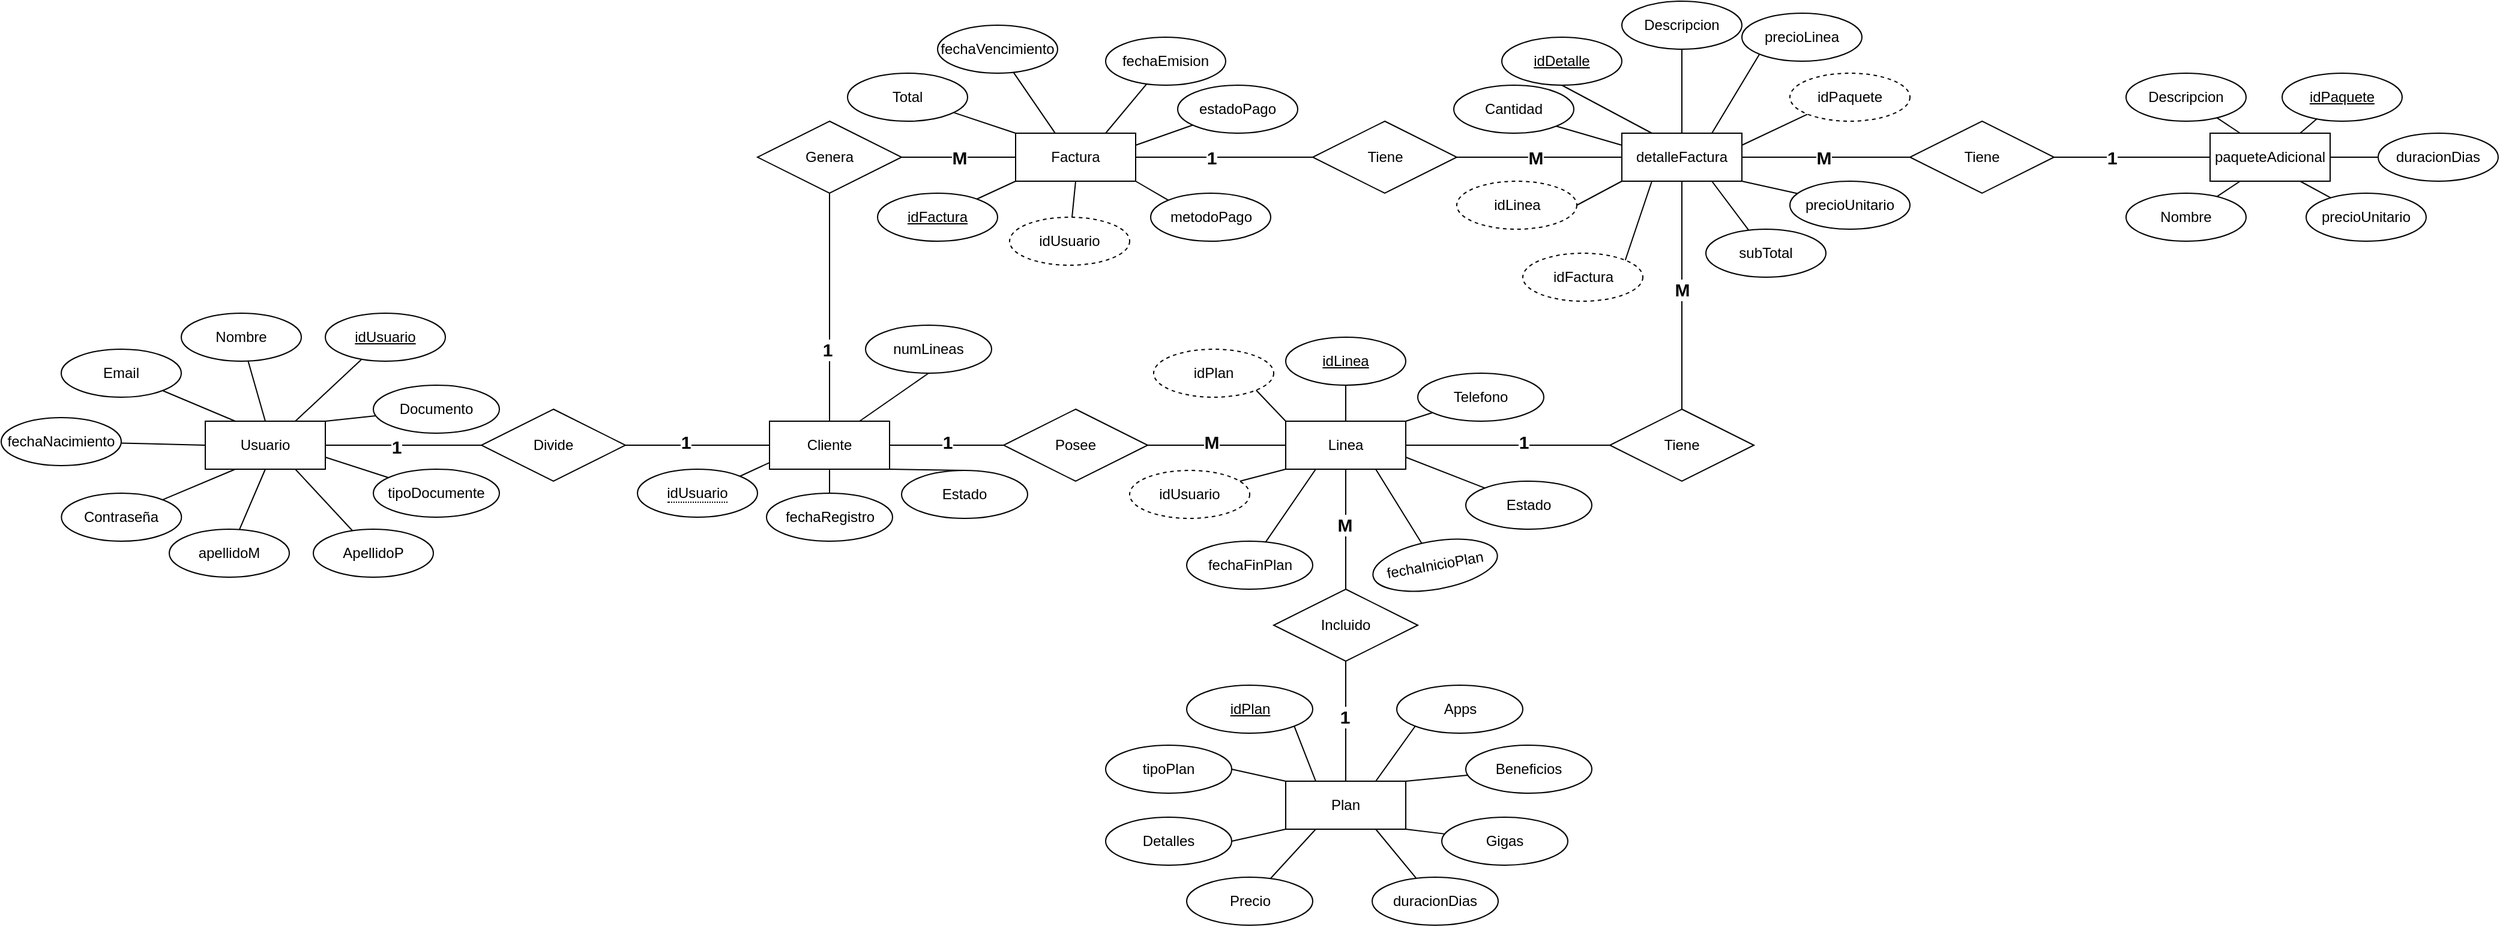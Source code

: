 <mxfile version="24.8.6">
  <diagram id="dkrQ9ZS8xXovLdFIciFE" name="Página-1">
    <mxGraphModel dx="2049" dy="2098" grid="1" gridSize="10" guides="1" tooltips="1" connect="1" arrows="1" fold="1" page="1" pageScale="1" pageWidth="1169" pageHeight="1654" math="0" shadow="0">
      <root>
        <mxCell id="0" />
        <mxCell id="1" parent="0" />
        <mxCell id="5EyhIDYpdWScq0TwLJZh-24" style="rounded=0;orthogonalLoop=1;jettySize=auto;html=1;entryX=0;entryY=0.5;entryDx=0;entryDy=0;endArrow=none;endFill=0;" parent="1" source="5EyhIDYpdWScq0TwLJZh-8" target="5EyhIDYpdWScq0TwLJZh-18" edge="1">
          <mxGeometry relative="1" as="geometry" />
        </mxCell>
        <mxCell id="a6uC7WweaBqQRgZrMlqn-47" value="1" style="edgeLabel;html=1;align=center;verticalAlign=middle;resizable=0;points=[];fontStyle=1;fontSize=15;" parent="5EyhIDYpdWScq0TwLJZh-24" vertex="1" connectable="0">
          <mxGeometry x="-0.095" y="-1" relative="1" as="geometry">
            <mxPoint as="offset" />
          </mxGeometry>
        </mxCell>
        <mxCell id="5EyhIDYpdWScq0TwLJZh-8" value="Usuario" style="whiteSpace=wrap;html=1;align=center;" parent="1" vertex="1">
          <mxGeometry y="340" width="100" height="40" as="geometry" />
        </mxCell>
        <mxCell id="5EyhIDYpdWScq0TwLJZh-27" style="rounded=0;orthogonalLoop=1;jettySize=auto;html=1;exitX=1;exitY=0.5;exitDx=0;exitDy=0;entryX=0;entryY=0.5;entryDx=0;entryDy=0;endArrow=none;endFill=0;" parent="1" source="5EyhIDYpdWScq0TwLJZh-10" target="5EyhIDYpdWScq0TwLJZh-19" edge="1">
          <mxGeometry relative="1" as="geometry" />
        </mxCell>
        <mxCell id="5EyhIDYpdWScq0TwLJZh-35" style="rounded=0;orthogonalLoop=1;jettySize=auto;html=1;exitX=0.5;exitY=0;exitDx=0;exitDy=0;entryX=0.5;entryY=1;entryDx=0;entryDy=0;endArrow=none;endFill=0;" parent="1" source="5EyhIDYpdWScq0TwLJZh-10" target="5EyhIDYpdWScq0TwLJZh-21" edge="1">
          <mxGeometry relative="1" as="geometry" />
        </mxCell>
        <mxCell id="5EyhIDYpdWScq0TwLJZh-10" value="Cliente" style="whiteSpace=wrap;html=1;align=center;" parent="1" vertex="1">
          <mxGeometry x="470" y="340" width="100" height="40" as="geometry" />
        </mxCell>
        <mxCell id="5EyhIDYpdWScq0TwLJZh-37" style="rounded=0;orthogonalLoop=1;jettySize=auto;html=1;exitX=1;exitY=0.5;exitDx=0;exitDy=0;entryX=0;entryY=0.5;entryDx=0;entryDy=0;endArrow=none;endFill=0;" parent="1" source="5EyhIDYpdWScq0TwLJZh-11" target="5EyhIDYpdWScq0TwLJZh-23" edge="1">
          <mxGeometry relative="1" as="geometry" />
        </mxCell>
        <mxCell id="5EyhIDYpdWScq0TwLJZh-11" value="Factura" style="whiteSpace=wrap;html=1;align=center;" parent="1" vertex="1">
          <mxGeometry x="675" y="100" width="100" height="40" as="geometry" />
        </mxCell>
        <mxCell id="5EyhIDYpdWScq0TwLJZh-39" style="rounded=0;orthogonalLoop=1;jettySize=auto;html=1;entryX=0.5;entryY=0;entryDx=0;entryDy=0;endArrow=none;endFill=0;" parent="1" source="5EyhIDYpdWScq0TwLJZh-12" target="5EyhIDYpdWScq0TwLJZh-22" edge="1">
          <mxGeometry relative="1" as="geometry" />
        </mxCell>
        <mxCell id="U-YtTyIGQQL6ujRv9n0Y-18" style="rounded=0;orthogonalLoop=1;jettySize=auto;html=1;entryX=0.5;entryY=1;entryDx=0;entryDy=0;endArrow=none;endFill=0;exitX=0.25;exitY=0;exitDx=0;exitDy=0;" parent="1" source="5EyhIDYpdWScq0TwLJZh-12" target="U-YtTyIGQQL6ujRv9n0Y-17" edge="1">
          <mxGeometry relative="1" as="geometry" />
        </mxCell>
        <mxCell id="U-YtTyIGQQL6ujRv9n0Y-22" style="rounded=0;orthogonalLoop=1;jettySize=auto;html=1;entryX=0;entryY=0.5;entryDx=0;entryDy=0;endArrow=none;endFill=0;" parent="1" source="5EyhIDYpdWScq0TwLJZh-12" target="U-YtTyIGQQL6ujRv9n0Y-21" edge="1">
          <mxGeometry relative="1" as="geometry" />
        </mxCell>
        <mxCell id="U-YtTyIGQQL6ujRv9n0Y-41" style="rounded=0;orthogonalLoop=1;jettySize=auto;html=1;exitX=1;exitY=0.25;exitDx=0;exitDy=0;entryX=0;entryY=1;entryDx=0;entryDy=0;endArrow=none;endFill=0;" parent="1" source="5EyhIDYpdWScq0TwLJZh-12" target="U-YtTyIGQQL6ujRv9n0Y-20" edge="1">
          <mxGeometry relative="1" as="geometry" />
        </mxCell>
        <mxCell id="5EyhIDYpdWScq0TwLJZh-12" value="detalleFactura" style="whiteSpace=wrap;html=1;align=center;" parent="1" vertex="1">
          <mxGeometry x="1180" y="100" width="100" height="40" as="geometry" />
        </mxCell>
        <mxCell id="5EyhIDYpdWScq0TwLJZh-31" style="rounded=0;orthogonalLoop=1;jettySize=auto;html=1;exitX=1;exitY=0.5;exitDx=0;exitDy=0;entryX=0;entryY=0.5;entryDx=0;entryDy=0;endArrow=none;endFill=0;" parent="1" source="5EyhIDYpdWScq0TwLJZh-17" target="5EyhIDYpdWScq0TwLJZh-22" edge="1">
          <mxGeometry relative="1" as="geometry" />
        </mxCell>
        <mxCell id="ISCRaRNo3R8DFq0GrJYm-25" style="rounded=0;orthogonalLoop=1;jettySize=auto;html=1;exitX=0;exitY=0;exitDx=0;exitDy=0;entryX=1;entryY=1;entryDx=0;entryDy=0;endArrow=none;endFill=0;" parent="1" source="5EyhIDYpdWScq0TwLJZh-17" target="ISCRaRNo3R8DFq0GrJYm-23" edge="1">
          <mxGeometry relative="1" as="geometry" />
        </mxCell>
        <mxCell id="5EyhIDYpdWScq0TwLJZh-17" value="Linea" style="whiteSpace=wrap;html=1;align=center;" parent="1" vertex="1">
          <mxGeometry x="900" y="340" width="100" height="40" as="geometry" />
        </mxCell>
        <mxCell id="5EyhIDYpdWScq0TwLJZh-26" style="rounded=0;orthogonalLoop=1;jettySize=auto;html=1;exitX=1;exitY=0.5;exitDx=0;exitDy=0;entryX=0;entryY=0.5;entryDx=0;entryDy=0;endArrow=none;endFill=0;" parent="1" source="5EyhIDYpdWScq0TwLJZh-18" target="5EyhIDYpdWScq0TwLJZh-10" edge="1">
          <mxGeometry relative="1" as="geometry" />
        </mxCell>
        <mxCell id="5EyhIDYpdWScq0TwLJZh-18" value="Divide" style="shape=rhombus;perimeter=rhombusPerimeter;whiteSpace=wrap;html=1;align=center;" parent="1" vertex="1">
          <mxGeometry x="230" y="330" width="120" height="60" as="geometry" />
        </mxCell>
        <mxCell id="5EyhIDYpdWScq0TwLJZh-28" style="rounded=0;orthogonalLoop=1;jettySize=auto;html=1;exitX=1;exitY=0.5;exitDx=0;exitDy=0;entryX=0;entryY=0.5;entryDx=0;entryDy=0;endArrow=none;endFill=0;" parent="1" source="5EyhIDYpdWScq0TwLJZh-19" target="5EyhIDYpdWScq0TwLJZh-17" edge="1">
          <mxGeometry relative="1" as="geometry" />
        </mxCell>
        <mxCell id="5EyhIDYpdWScq0TwLJZh-19" value="Posee" style="shape=rhombus;perimeter=rhombusPerimeter;whiteSpace=wrap;html=1;align=center;" parent="1" vertex="1">
          <mxGeometry x="665" y="330" width="120" height="60" as="geometry" />
        </mxCell>
        <mxCell id="5EyhIDYpdWScq0TwLJZh-30" style="rounded=0;orthogonalLoop=1;jettySize=auto;html=1;exitX=0.5;exitY=1;exitDx=0;exitDy=0;endArrow=none;endFill=0;entryX=0.5;entryY=0;entryDx=0;entryDy=0;" parent="1" source="5EyhIDYpdWScq0TwLJZh-20" target="ISCRaRNo3R8DFq0GrJYm-1" edge="1">
          <mxGeometry relative="1" as="geometry">
            <mxPoint x="1231.45" y="550" as="sourcePoint" />
            <mxPoint x="950" y="620" as="targetPoint" />
          </mxGeometry>
        </mxCell>
        <mxCell id="a6uC7WweaBqQRgZrMlqn-74" style="rounded=0;orthogonalLoop=1;jettySize=auto;html=1;exitX=0.5;exitY=0;exitDx=0;exitDy=0;entryX=0.5;entryY=1;entryDx=0;entryDy=0;endArrow=none;endFill=0;" parent="1" source="5EyhIDYpdWScq0TwLJZh-20" target="5EyhIDYpdWScq0TwLJZh-17" edge="1">
          <mxGeometry relative="1" as="geometry" />
        </mxCell>
        <mxCell id="5EyhIDYpdWScq0TwLJZh-20" value="Incluido" style="shape=rhombus;perimeter=rhombusPerimeter;whiteSpace=wrap;html=1;align=center;" parent="1" vertex="1">
          <mxGeometry x="890" y="480" width="120" height="60" as="geometry" />
        </mxCell>
        <mxCell id="5EyhIDYpdWScq0TwLJZh-36" style="rounded=0;orthogonalLoop=1;jettySize=auto;html=1;entryX=0;entryY=0.5;entryDx=0;entryDy=0;endArrow=none;endFill=0;" parent="1" source="5EyhIDYpdWScq0TwLJZh-21" target="5EyhIDYpdWScq0TwLJZh-11" edge="1">
          <mxGeometry relative="1" as="geometry" />
        </mxCell>
        <mxCell id="5EyhIDYpdWScq0TwLJZh-21" value="Genera" style="shape=rhombus;perimeter=rhombusPerimeter;whiteSpace=wrap;html=1;align=center;" parent="1" vertex="1">
          <mxGeometry x="460" y="90" width="120" height="60" as="geometry" />
        </mxCell>
        <mxCell id="5EyhIDYpdWScq0TwLJZh-22" value="Tiene" style="shape=rhombus;perimeter=rhombusPerimeter;whiteSpace=wrap;html=1;align=center;" parent="1" vertex="1">
          <mxGeometry x="1170" y="330" width="120" height="60" as="geometry" />
        </mxCell>
        <mxCell id="5EyhIDYpdWScq0TwLJZh-38" style="rounded=0;orthogonalLoop=1;jettySize=auto;html=1;entryX=0;entryY=0.5;entryDx=0;entryDy=0;endArrow=none;endFill=0;" parent="1" source="5EyhIDYpdWScq0TwLJZh-23" target="5EyhIDYpdWScq0TwLJZh-12" edge="1">
          <mxGeometry relative="1" as="geometry" />
        </mxCell>
        <mxCell id="5EyhIDYpdWScq0TwLJZh-23" value="Tiene" style="shape=rhombus;perimeter=rhombusPerimeter;whiteSpace=wrap;html=1;align=center;" parent="1" vertex="1">
          <mxGeometry x="922.5" y="90" width="120" height="60" as="geometry" />
        </mxCell>
        <mxCell id="a6uC7WweaBqQRgZrMlqn-1" style="rounded=0;orthogonalLoop=1;jettySize=auto;html=1;endArrow=none;endFill=0;" parent="1" source="5EyhIDYpdWScq0TwLJZh-47" edge="1">
          <mxGeometry relative="1" as="geometry">
            <mxPoint x="75" y="340" as="targetPoint" />
          </mxGeometry>
        </mxCell>
        <mxCell id="5EyhIDYpdWScq0TwLJZh-47" value="idUsuario" style="ellipse;whiteSpace=wrap;html=1;align=center;fontStyle=4;" parent="1" vertex="1">
          <mxGeometry x="100" y="250" width="100" height="40" as="geometry" />
        </mxCell>
        <mxCell id="a6uC7WweaBqQRgZrMlqn-2" style="rounded=0;orthogonalLoop=1;jettySize=auto;html=1;entryX=0.5;entryY=0;entryDx=0;entryDy=0;endArrow=none;endFill=0;" parent="1" source="5EyhIDYpdWScq0TwLJZh-48" target="5EyhIDYpdWScq0TwLJZh-8" edge="1">
          <mxGeometry relative="1" as="geometry" />
        </mxCell>
        <mxCell id="5EyhIDYpdWScq0TwLJZh-48" value="Nombre" style="ellipse;whiteSpace=wrap;html=1;align=center;" parent="1" vertex="1">
          <mxGeometry x="-20" y="250" width="100" height="40" as="geometry" />
        </mxCell>
        <mxCell id="5EyhIDYpdWScq0TwLJZh-49" value="ApellidoP" style="ellipse;whiteSpace=wrap;html=1;align=center;" parent="1" vertex="1">
          <mxGeometry x="90" y="430" width="100" height="40" as="geometry" />
        </mxCell>
        <mxCell id="a6uC7WweaBqQRgZrMlqn-6" style="rounded=0;orthogonalLoop=1;jettySize=auto;html=1;entryX=0.5;entryY=1;entryDx=0;entryDy=0;endArrow=none;endFill=0;" parent="1" source="5EyhIDYpdWScq0TwLJZh-50" target="5EyhIDYpdWScq0TwLJZh-8" edge="1">
          <mxGeometry relative="1" as="geometry" />
        </mxCell>
        <mxCell id="5EyhIDYpdWScq0TwLJZh-50" value="apellidoM" style="ellipse;whiteSpace=wrap;html=1;align=center;" parent="1" vertex="1">
          <mxGeometry x="-30" y="430" width="100" height="40" as="geometry" />
        </mxCell>
        <mxCell id="a6uC7WweaBqQRgZrMlqn-3" style="rounded=0;orthogonalLoop=1;jettySize=auto;html=1;entryX=0.25;entryY=0;entryDx=0;entryDy=0;endArrow=none;endFill=0;" parent="1" source="5EyhIDYpdWScq0TwLJZh-51" target="5EyhIDYpdWScq0TwLJZh-8" edge="1">
          <mxGeometry relative="1" as="geometry" />
        </mxCell>
        <mxCell id="5EyhIDYpdWScq0TwLJZh-51" value="Email" style="ellipse;whiteSpace=wrap;html=1;align=center;" parent="1" vertex="1">
          <mxGeometry x="-120" y="280" width="100" height="40" as="geometry" />
        </mxCell>
        <mxCell id="a6uC7WweaBqQRgZrMlqn-5" style="rounded=0;orthogonalLoop=1;jettySize=auto;html=1;endArrow=none;endFill=0;entryX=0.25;entryY=1;entryDx=0;entryDy=0;" parent="1" source="5EyhIDYpdWScq0TwLJZh-52" target="5EyhIDYpdWScq0TwLJZh-8" edge="1">
          <mxGeometry relative="1" as="geometry">
            <mxPoint x="20" y="390" as="targetPoint" />
          </mxGeometry>
        </mxCell>
        <mxCell id="5EyhIDYpdWScq0TwLJZh-52" value="Contraseña" style="ellipse;whiteSpace=wrap;html=1;align=center;" parent="1" vertex="1">
          <mxGeometry x="-119.83" y="400" width="100" height="40" as="geometry" />
        </mxCell>
        <mxCell id="a6uC7WweaBqQRgZrMlqn-4" style="rounded=0;orthogonalLoop=1;jettySize=auto;html=1;entryX=0;entryY=0.5;entryDx=0;entryDy=0;endArrow=none;endFill=0;" parent="1" source="5EyhIDYpdWScq0TwLJZh-53" target="5EyhIDYpdWScq0TwLJZh-8" edge="1">
          <mxGeometry relative="1" as="geometry" />
        </mxCell>
        <mxCell id="5EyhIDYpdWScq0TwLJZh-53" value="fechaNacimiento" style="ellipse;whiteSpace=wrap;html=1;align=center;" parent="1" vertex="1">
          <mxGeometry x="-170" y="337" width="100" height="40" as="geometry" />
        </mxCell>
        <mxCell id="a6uC7WweaBqQRgZrMlqn-11" style="rounded=0;orthogonalLoop=1;jettySize=auto;html=1;entryX=0.002;entryY=0.86;entryDx=0;entryDy=0;endArrow=none;endFill=0;entryPerimeter=0;exitX=1;exitY=0;exitDx=0;exitDy=0;" parent="1" source="U-YtTyIGQQL6ujRv9n0Y-4" target="5EyhIDYpdWScq0TwLJZh-10" edge="1">
          <mxGeometry relative="1" as="geometry">
            <mxPoint x="438.276" y="393.505" as="sourcePoint" />
          </mxGeometry>
        </mxCell>
        <mxCell id="a6uC7WweaBqQRgZrMlqn-12" style="rounded=0;orthogonalLoop=1;jettySize=auto;html=1;entryX=0.5;entryY=1;entryDx=0;entryDy=0;endArrow=none;endFill=0;" parent="1" source="5EyhIDYpdWScq0TwLJZh-58" target="5EyhIDYpdWScq0TwLJZh-10" edge="1">
          <mxGeometry relative="1" as="geometry" />
        </mxCell>
        <mxCell id="5EyhIDYpdWScq0TwLJZh-58" value="fechaRegistro" style="ellipse;whiteSpace=wrap;html=1;align=center;" parent="1" vertex="1">
          <mxGeometry x="467.5" y="400" width="105" height="40" as="geometry" />
        </mxCell>
        <mxCell id="a6uC7WweaBqQRgZrMlqn-13" style="rounded=0;orthogonalLoop=1;jettySize=auto;html=1;entryX=1;entryY=0.75;entryDx=0;entryDy=0;endArrow=none;endFill=0;" parent="1" source="5EyhIDYpdWScq0TwLJZh-59" target="5EyhIDYpdWScq0TwLJZh-8" edge="1">
          <mxGeometry relative="1" as="geometry" />
        </mxCell>
        <mxCell id="5EyhIDYpdWScq0TwLJZh-59" value="tipoDocumente" style="ellipse;whiteSpace=wrap;html=1;align=center;" parent="1" vertex="1">
          <mxGeometry x="140" y="380" width="105" height="40" as="geometry" />
        </mxCell>
        <mxCell id="5EyhIDYpdWScq0TwLJZh-60" value="Documento" style="ellipse;whiteSpace=wrap;html=1;align=center;" parent="1" vertex="1">
          <mxGeometry x="140" y="310" width="105" height="40" as="geometry" />
        </mxCell>
        <mxCell id="a6uC7WweaBqQRgZrMlqn-18" style="rounded=0;orthogonalLoop=1;jettySize=auto;html=1;entryX=0;entryY=1;entryDx=0;entryDy=0;endArrow=none;endFill=0;" parent="1" source="5EyhIDYpdWScq0TwLJZh-61" target="5EyhIDYpdWScq0TwLJZh-11" edge="1">
          <mxGeometry relative="1" as="geometry" />
        </mxCell>
        <mxCell id="5EyhIDYpdWScq0TwLJZh-61" value="idFactura" style="ellipse;whiteSpace=wrap;html=1;align=center;fontStyle=4;" parent="1" vertex="1">
          <mxGeometry x="560" y="150" width="100" height="40" as="geometry" />
        </mxCell>
        <mxCell id="a6uC7WweaBqQRgZrMlqn-19" style="rounded=0;orthogonalLoop=1;jettySize=auto;html=1;endArrow=none;endFill=0;entryX=0.75;entryY=0;entryDx=0;entryDy=0;" parent="1" source="5EyhIDYpdWScq0TwLJZh-62" target="5EyhIDYpdWScq0TwLJZh-11" edge="1">
          <mxGeometry relative="1" as="geometry">
            <mxPoint x="780" y="100" as="targetPoint" />
          </mxGeometry>
        </mxCell>
        <mxCell id="5EyhIDYpdWScq0TwLJZh-62" value="fechaEmision" style="ellipse;whiteSpace=wrap;html=1;align=center;" parent="1" vertex="1">
          <mxGeometry x="750" y="20" width="100" height="40" as="geometry" />
        </mxCell>
        <mxCell id="a6uC7WweaBqQRgZrMlqn-15" style="rounded=0;orthogonalLoop=1;jettySize=auto;html=1;entryX=0.332;entryY=0.008;entryDx=0;entryDy=0;endArrow=none;endFill=0;entryPerimeter=0;" parent="1" source="5EyhIDYpdWScq0TwLJZh-63" target="5EyhIDYpdWScq0TwLJZh-11" edge="1">
          <mxGeometry relative="1" as="geometry" />
        </mxCell>
        <mxCell id="5EyhIDYpdWScq0TwLJZh-63" value="fechaVencimiento" style="ellipse;whiteSpace=wrap;html=1;align=center;" parent="1" vertex="1">
          <mxGeometry x="610" y="10" width="100" height="40" as="geometry" />
        </mxCell>
        <mxCell id="a6uC7WweaBqQRgZrMlqn-21" style="rounded=0;orthogonalLoop=1;jettySize=auto;html=1;endArrow=none;endFill=0;entryX=0;entryY=1;entryDx=0;entryDy=0;exitX=1;exitY=0.5;exitDx=0;exitDy=0;" parent="1" source="U-YtTyIGQQL6ujRv9n0Y-14" target="5EyhIDYpdWScq0TwLJZh-12" edge="1">
          <mxGeometry relative="1" as="geometry">
            <mxPoint x="1119" y="60" as="sourcePoint" />
            <mxPoint x="1158" y="140" as="targetPoint" />
          </mxGeometry>
        </mxCell>
        <mxCell id="a6uC7WweaBqQRgZrMlqn-23" style="rounded=0;orthogonalLoop=1;jettySize=auto;html=1;entryX=0.5;entryY=0;entryDx=0;entryDy=0;endArrow=none;endFill=0;" parent="1" source="5EyhIDYpdWScq0TwLJZh-66" target="5EyhIDYpdWScq0TwLJZh-12" edge="1">
          <mxGeometry relative="1" as="geometry" />
        </mxCell>
        <mxCell id="5EyhIDYpdWScq0TwLJZh-66" value="Descripcion" style="ellipse;whiteSpace=wrap;html=1;align=center;" parent="1" vertex="1">
          <mxGeometry x="1180" y="-10" width="100" height="40" as="geometry" />
        </mxCell>
        <mxCell id="a6uC7WweaBqQRgZrMlqn-25" style="rounded=0;orthogonalLoop=1;jettySize=auto;html=1;entryX=1;entryY=1;entryDx=0;entryDy=0;endArrow=none;endFill=0;" parent="1" source="5EyhIDYpdWScq0TwLJZh-67" target="5EyhIDYpdWScq0TwLJZh-12" edge="1">
          <mxGeometry relative="1" as="geometry" />
        </mxCell>
        <mxCell id="5EyhIDYpdWScq0TwLJZh-67" value="precioUnitario" style="ellipse;whiteSpace=wrap;html=1;align=center;" parent="1" vertex="1">
          <mxGeometry x="1320" y="140" width="100" height="40" as="geometry" />
        </mxCell>
        <mxCell id="a6uC7WweaBqQRgZrMlqn-27" style="rounded=0;orthogonalLoop=1;jettySize=auto;html=1;entryX=0;entryY=0.25;entryDx=0;entryDy=0;endArrow=none;endFill=0;exitX=1;exitY=1;exitDx=0;exitDy=0;" parent="1" source="U-YtTyIGQQL6ujRv9n0Y-16" target="5EyhIDYpdWScq0TwLJZh-12" edge="1">
          <mxGeometry relative="1" as="geometry">
            <mxPoint x="1102.754" y="95.923" as="sourcePoint" />
          </mxGeometry>
        </mxCell>
        <mxCell id="a6uC7WweaBqQRgZrMlqn-26" style="rounded=0;orthogonalLoop=1;jettySize=auto;html=1;entryX=0.75;entryY=1;entryDx=0;entryDy=0;endArrow=none;endFill=0;" parent="1" source="5EyhIDYpdWScq0TwLJZh-70" target="5EyhIDYpdWScq0TwLJZh-12" edge="1">
          <mxGeometry relative="1" as="geometry" />
        </mxCell>
        <mxCell id="5EyhIDYpdWScq0TwLJZh-70" value="subTotal" style="ellipse;whiteSpace=wrap;html=1;align=center;" parent="1" vertex="1">
          <mxGeometry x="1250" y="180" width="100" height="40" as="geometry" />
        </mxCell>
        <mxCell id="a6uC7WweaBqQRgZrMlqn-16" style="rounded=0;orthogonalLoop=1;jettySize=auto;html=1;endArrow=none;endFill=0;entryX=0;entryY=0;entryDx=0;entryDy=0;" parent="1" source="5EyhIDYpdWScq0TwLJZh-72" target="5EyhIDYpdWScq0TwLJZh-11" edge="1">
          <mxGeometry relative="1" as="geometry">
            <mxPoint x="710" y="140" as="targetPoint" />
          </mxGeometry>
        </mxCell>
        <mxCell id="5EyhIDYpdWScq0TwLJZh-72" value="Total" style="ellipse;whiteSpace=wrap;html=1;align=center;" parent="1" vertex="1">
          <mxGeometry x="535" y="50" width="100" height="40" as="geometry" />
        </mxCell>
        <mxCell id="a6uC7WweaBqQRgZrMlqn-17" style="rounded=0;orthogonalLoop=1;jettySize=auto;html=1;entryX=0.5;entryY=1;entryDx=0;entryDy=0;endArrow=none;endFill=0;" parent="1" source="5EyhIDYpdWScq0TwLJZh-73" target="5EyhIDYpdWScq0TwLJZh-11" edge="1">
          <mxGeometry relative="1" as="geometry" />
        </mxCell>
        <mxCell id="5EyhIDYpdWScq0TwLJZh-73" value="idUsuario" style="ellipse;whiteSpace=wrap;html=1;align=center;dashed=1;" parent="1" vertex="1">
          <mxGeometry x="670" y="170" width="100" height="40" as="geometry" />
        </mxCell>
        <mxCell id="a6uC7WweaBqQRgZrMlqn-56" style="rounded=0;orthogonalLoop=1;jettySize=auto;html=1;entryX=1;entryY=0.25;entryDx=0;entryDy=0;endArrow=none;endFill=0;" parent="1" source="5EyhIDYpdWScq0TwLJZh-75" target="5EyhIDYpdWScq0TwLJZh-11" edge="1">
          <mxGeometry relative="1" as="geometry" />
        </mxCell>
        <mxCell id="5EyhIDYpdWScq0TwLJZh-75" value="estadoPago" style="ellipse;whiteSpace=wrap;html=1;align=center;" parent="1" vertex="1">
          <mxGeometry x="810" y="60" width="100" height="40" as="geometry" />
        </mxCell>
        <mxCell id="a6uC7WweaBqQRgZrMlqn-28" style="rounded=0;orthogonalLoop=1;jettySize=auto;html=1;entryX=0.5;entryY=0;entryDx=0;entryDy=0;endArrow=none;endFill=0;" parent="1" source="5EyhIDYpdWScq0TwLJZh-82" target="5EyhIDYpdWScq0TwLJZh-17" edge="1">
          <mxGeometry relative="1" as="geometry" />
        </mxCell>
        <mxCell id="5EyhIDYpdWScq0TwLJZh-82" value="idLinea" style="ellipse;whiteSpace=wrap;html=1;align=center;fontStyle=4;" parent="1" vertex="1">
          <mxGeometry x="900" y="270" width="100" height="40" as="geometry" />
        </mxCell>
        <mxCell id="a6uC7WweaBqQRgZrMlqn-36" style="rounded=0;orthogonalLoop=1;jettySize=auto;html=1;entryX=0;entryY=1;entryDx=0;entryDy=0;endArrow=none;endFill=0;" parent="1" source="5EyhIDYpdWScq0TwLJZh-84" target="5EyhIDYpdWScq0TwLJZh-17" edge="1">
          <mxGeometry relative="1" as="geometry" />
        </mxCell>
        <mxCell id="a6uC7WweaBqQRgZrMlqn-29" style="rounded=0;orthogonalLoop=1;jettySize=auto;html=1;entryX=1;entryY=0;entryDx=0;entryDy=0;endArrow=none;endFill=0;" parent="1" source="5EyhIDYpdWScq0TwLJZh-89" target="5EyhIDYpdWScq0TwLJZh-17" edge="1">
          <mxGeometry relative="1" as="geometry" />
        </mxCell>
        <mxCell id="5EyhIDYpdWScq0TwLJZh-90" value="fechaFinPlan" style="ellipse;whiteSpace=wrap;html=1;align=center;" parent="1" vertex="1">
          <mxGeometry x="817.5" y="440" width="105" height="40" as="geometry" />
        </mxCell>
        <mxCell id="5EyhIDYpdWScq0TwLJZh-91" value="fechaInicioPlan" style="ellipse;whiteSpace=wrap;html=1;align=center;rotation=-10;" parent="1" vertex="1">
          <mxGeometry x="972" y="440" width="105" height="40" as="geometry" />
        </mxCell>
        <mxCell id="ISCRaRNo3R8DFq0GrJYm-27" style="rounded=0;orthogonalLoop=1;jettySize=auto;html=1;entryX=1;entryY=0.75;entryDx=0;entryDy=0;endArrow=none;endFill=0;" parent="1" source="5EyhIDYpdWScq0TwLJZh-92" target="5EyhIDYpdWScq0TwLJZh-17" edge="1">
          <mxGeometry relative="1" as="geometry" />
        </mxCell>
        <mxCell id="5EyhIDYpdWScq0TwLJZh-92" value="Estado" style="ellipse;whiteSpace=wrap;html=1;align=center;" parent="1" vertex="1">
          <mxGeometry x="1050" y="390" width="105" height="40" as="geometry" />
        </mxCell>
        <mxCell id="a6uC7WweaBqQRgZrMlqn-7" style="rounded=0;orthogonalLoop=1;jettySize=auto;html=1;entryX=0.75;entryY=1;entryDx=0;entryDy=0;endArrow=none;endFill=0;" parent="1" source="5EyhIDYpdWScq0TwLJZh-49" target="5EyhIDYpdWScq0TwLJZh-8" edge="1">
          <mxGeometry relative="1" as="geometry" />
        </mxCell>
        <mxCell id="a6uC7WweaBqQRgZrMlqn-14" style="rounded=0;orthogonalLoop=1;jettySize=auto;html=1;entryX=1;entryY=0;entryDx=0;entryDy=0;endArrow=none;endFill=0;" parent="1" source="5EyhIDYpdWScq0TwLJZh-60" target="5EyhIDYpdWScq0TwLJZh-8" edge="1">
          <mxGeometry relative="1" as="geometry" />
        </mxCell>
        <mxCell id="a6uC7WweaBqQRgZrMlqn-32" style="rounded=0;orthogonalLoop=1;jettySize=auto;html=1;entryX=0.25;entryY=1;entryDx=0;entryDy=0;endArrow=none;endFill=0;" parent="1" source="5EyhIDYpdWScq0TwLJZh-90" target="5EyhIDYpdWScq0TwLJZh-17" edge="1">
          <mxGeometry relative="1" as="geometry" />
        </mxCell>
        <mxCell id="a6uC7WweaBqQRgZrMlqn-33" style="rounded=0;orthogonalLoop=1;jettySize=auto;html=1;entryX=0.75;entryY=1;entryDx=0;entryDy=0;endArrow=none;endFill=0;" parent="1" source="5EyhIDYpdWScq0TwLJZh-91" target="5EyhIDYpdWScq0TwLJZh-17" edge="1">
          <mxGeometry relative="1" as="geometry" />
        </mxCell>
        <mxCell id="a6uC7WweaBqQRgZrMlqn-50" value="1" style="edgeLabel;html=1;align=center;verticalAlign=middle;resizable=0;points=[];fontStyle=1;fontSize=15;" parent="1" vertex="1" connectable="0">
          <mxGeometry x="399.997" y="357.0" as="geometry" />
        </mxCell>
        <mxCell id="a6uC7WweaBqQRgZrMlqn-52" value="1" style="edgeLabel;html=1;align=center;verticalAlign=middle;resizable=0;points=[];fontStyle=1;fontSize=15;" parent="1" vertex="1" connectable="0">
          <mxGeometry x="409.997" y="367.0" as="geometry">
            <mxPoint x="208" y="-10" as="offset" />
          </mxGeometry>
        </mxCell>
        <mxCell id="a6uC7WweaBqQRgZrMlqn-53" value="M" style="edgeLabel;html=1;align=center;verticalAlign=middle;resizable=0;points=[];fontStyle=1;fontSize=15;" parent="1" vertex="1" connectable="0">
          <mxGeometry x="629.997" y="367.0" as="geometry">
            <mxPoint x="208" y="-10" as="offset" />
          </mxGeometry>
        </mxCell>
        <mxCell id="5EyhIDYpdWScq0TwLJZh-89" value="Telefono" style="ellipse;whiteSpace=wrap;html=1;align=center;" parent="1" vertex="1">
          <mxGeometry x="1010" y="300" width="105" height="40" as="geometry" />
        </mxCell>
        <mxCell id="5EyhIDYpdWScq0TwLJZh-84" value="idUsuario" style="ellipse;whiteSpace=wrap;html=1;align=center;dashed=1;" parent="1" vertex="1">
          <mxGeometry x="770" y="381" width="100" height="40" as="geometry" />
        </mxCell>
        <mxCell id="a6uC7WweaBqQRgZrMlqn-60" value="1" style="edgeLabel;html=1;align=center;verticalAlign=middle;resizable=0;points=[];fontStyle=1;fontSize=15;" parent="1" vertex="1" connectable="0">
          <mxGeometry x="309.997" y="290.0" as="geometry">
            <mxPoint x="208" y="-10" as="offset" />
          </mxGeometry>
        </mxCell>
        <mxCell id="a6uC7WweaBqQRgZrMlqn-61" value="M" style="edgeLabel;html=1;align=center;verticalAlign=middle;resizable=0;points=[];fontStyle=1;fontSize=15;" parent="1" vertex="1" connectable="0">
          <mxGeometry x="419.997" y="130.0" as="geometry">
            <mxPoint x="208" y="-10" as="offset" />
          </mxGeometry>
        </mxCell>
        <mxCell id="a6uC7WweaBqQRgZrMlqn-63" value="1" style="edgeLabel;html=1;align=center;verticalAlign=middle;resizable=0;points=[];fontStyle=1;fontSize=15;" parent="1" vertex="1" connectable="0">
          <mxGeometry x="629.997" y="130.0" as="geometry">
            <mxPoint x="208" y="-10" as="offset" />
          </mxGeometry>
        </mxCell>
        <mxCell id="a6uC7WweaBqQRgZrMlqn-64" value="M" style="edgeLabel;html=1;align=center;verticalAlign=middle;resizable=0;points=[];fontStyle=1;fontSize=15;" parent="1" vertex="1" connectable="0">
          <mxGeometry x="899.997" y="130.0" as="geometry">
            <mxPoint x="208" y="-10" as="offset" />
          </mxGeometry>
        </mxCell>
        <mxCell id="a6uC7WweaBqQRgZrMlqn-66" value="M" style="edgeLabel;html=1;align=center;verticalAlign=middle;resizable=0;points=[];fontStyle=1;fontSize=15;" parent="1" vertex="1" connectable="0">
          <mxGeometry x="1021.997" y="240.0" as="geometry">
            <mxPoint x="208" y="-10" as="offset" />
          </mxGeometry>
        </mxCell>
        <mxCell id="a6uC7WweaBqQRgZrMlqn-68" value="1" style="edgeLabel;html=1;align=center;verticalAlign=middle;resizable=0;points=[];fontStyle=1;fontSize=15;" parent="1" vertex="1" connectable="0">
          <mxGeometry x="889.997" y="367.0" as="geometry">
            <mxPoint x="208" y="-10" as="offset" />
          </mxGeometry>
        </mxCell>
        <mxCell id="a6uC7WweaBqQRgZrMlqn-79" value="1" style="edgeLabel;html=1;align=center;verticalAlign=middle;resizable=0;points=[];fontStyle=1;fontSize=15;" parent="1" vertex="1" connectable="0">
          <mxGeometry x="734.997" y="590.0" as="geometry">
            <mxPoint x="214" y="-4" as="offset" />
          </mxGeometry>
        </mxCell>
        <mxCell id="a6uC7WweaBqQRgZrMlqn-80" value="M" style="edgeLabel;html=1;align=center;verticalAlign=middle;resizable=0;points=[];fontStyle=1;fontSize=15;" parent="1" vertex="1" connectable="0">
          <mxGeometry x="734.997" y="430.0" as="geometry">
            <mxPoint x="214" y="-4" as="offset" />
          </mxGeometry>
        </mxCell>
        <mxCell id="ISCRaRNo3R8DFq0GrJYm-1" value="Plan" style="whiteSpace=wrap;html=1;align=center;" parent="1" vertex="1">
          <mxGeometry x="900" y="640" width="100" height="40" as="geometry" />
        </mxCell>
        <mxCell id="ISCRaRNo3R8DFq0GrJYm-17" style="rounded=0;orthogonalLoop=1;jettySize=auto;html=1;exitX=1;exitY=1;exitDx=0;exitDy=0;entryX=0.25;entryY=0;entryDx=0;entryDy=0;endArrow=none;endFill=0;" parent="1" source="ISCRaRNo3R8DFq0GrJYm-30" target="ISCRaRNo3R8DFq0GrJYm-1" edge="1">
          <mxGeometry relative="1" as="geometry">
            <mxPoint x="1035.5" y="627" as="sourcePoint" />
          </mxGeometry>
        </mxCell>
        <mxCell id="ISCRaRNo3R8DFq0GrJYm-19" style="rounded=0;orthogonalLoop=1;jettySize=auto;html=1;entryX=0;entryY=0;entryDx=0;entryDy=0;endArrow=none;endFill=0;exitX=1;exitY=0.5;exitDx=0;exitDy=0;" parent="1" source="U-YtTyIGQQL6ujRv9n0Y-9" target="ISCRaRNo3R8DFq0GrJYm-1" edge="1">
          <mxGeometry relative="1" as="geometry">
            <mxPoint x="870" y="700" as="sourcePoint" />
          </mxGeometry>
        </mxCell>
        <mxCell id="ISCRaRNo3R8DFq0GrJYm-16" style="rounded=0;orthogonalLoop=1;jettySize=auto;html=1;exitX=1;exitY=0.5;exitDx=0;exitDy=0;entryX=0;entryY=1;entryDx=0;entryDy=0;endArrow=none;endFill=0;" parent="1" source="ISCRaRNo3R8DFq0GrJYm-11" target="ISCRaRNo3R8DFq0GrJYm-1" edge="1">
          <mxGeometry relative="1" as="geometry" />
        </mxCell>
        <mxCell id="ISCRaRNo3R8DFq0GrJYm-11" value="Detalles" style="ellipse;whiteSpace=wrap;html=1;align=center;" parent="1" vertex="1">
          <mxGeometry x="750" y="670" width="105" height="40" as="geometry" />
        </mxCell>
        <mxCell id="ISCRaRNo3R8DFq0GrJYm-20" style="rounded=0;orthogonalLoop=1;jettySize=auto;html=1;entryX=0.25;entryY=1;entryDx=0;entryDy=0;endArrow=none;endFill=0;" parent="1" source="ISCRaRNo3R8DFq0GrJYm-12" target="ISCRaRNo3R8DFq0GrJYm-1" edge="1">
          <mxGeometry relative="1" as="geometry" />
        </mxCell>
        <mxCell id="ISCRaRNo3R8DFq0GrJYm-12" value="Precio" style="ellipse;whiteSpace=wrap;html=1;align=center;" parent="1" vertex="1">
          <mxGeometry x="817.5" y="720" width="105" height="40" as="geometry" />
        </mxCell>
        <mxCell id="ISCRaRNo3R8DFq0GrJYm-13" value="Gigas" style="ellipse;whiteSpace=wrap;html=1;align=center;" parent="1" vertex="1">
          <mxGeometry x="1030" y="670" width="105" height="40" as="geometry" />
        </mxCell>
        <mxCell id="ISCRaRNo3R8DFq0GrJYm-22" style="rounded=0;orthogonalLoop=1;jettySize=auto;html=1;entryX=0.75;entryY=1;entryDx=0;entryDy=0;endArrow=none;endFill=0;" parent="1" source="ISCRaRNo3R8DFq0GrJYm-14" target="ISCRaRNo3R8DFq0GrJYm-1" edge="1">
          <mxGeometry relative="1" as="geometry" />
        </mxCell>
        <mxCell id="ISCRaRNo3R8DFq0GrJYm-14" value="duracionDias" style="ellipse;whiteSpace=wrap;html=1;align=center;" parent="1" vertex="1">
          <mxGeometry x="972" y="720" width="105" height="40" as="geometry" />
        </mxCell>
        <mxCell id="ISCRaRNo3R8DFq0GrJYm-18" style="rounded=0;orthogonalLoop=1;jettySize=auto;html=1;entryX=1;entryY=0;entryDx=0;entryDy=0;endArrow=none;endFill=0;" parent="1" source="ISCRaRNo3R8DFq0GrJYm-15" target="ISCRaRNo3R8DFq0GrJYm-1" edge="1">
          <mxGeometry relative="1" as="geometry" />
        </mxCell>
        <mxCell id="ISCRaRNo3R8DFq0GrJYm-15" value="Beneficios" style="ellipse;whiteSpace=wrap;html=1;align=center;" parent="1" vertex="1">
          <mxGeometry x="1050" y="610" width="105" height="40" as="geometry" />
        </mxCell>
        <mxCell id="ISCRaRNo3R8DFq0GrJYm-21" style="rounded=0;orthogonalLoop=1;jettySize=auto;html=1;endArrow=none;endFill=0;" parent="1" source="ISCRaRNo3R8DFq0GrJYm-13" edge="1">
          <mxGeometry relative="1" as="geometry">
            <mxPoint x="1000" y="680" as="targetPoint" />
          </mxGeometry>
        </mxCell>
        <mxCell id="ISCRaRNo3R8DFq0GrJYm-23" value="idPlan" style="ellipse;whiteSpace=wrap;html=1;align=center;dashed=1;" parent="1" vertex="1">
          <mxGeometry x="790" y="280" width="100" height="40" as="geometry" />
        </mxCell>
        <mxCell id="ISCRaRNo3R8DFq0GrJYm-30" value="&lt;u&gt;idPlan&lt;/u&gt;" style="ellipse;whiteSpace=wrap;html=1;align=center;" parent="1" vertex="1">
          <mxGeometry x="817.5" y="560" width="105" height="40" as="geometry" />
        </mxCell>
        <mxCell id="U-YtTyIGQQL6ujRv9n0Y-1" value="paqueteAdicional" style="whiteSpace=wrap;html=1;align=center;" parent="1" vertex="1">
          <mxGeometry x="1670" y="100" width="100" height="40" as="geometry" />
        </mxCell>
        <mxCell id="U-YtTyIGQQL6ujRv9n0Y-4" value="&lt;span style=&quot;border-bottom: 1px dotted&quot;&gt;idUsuario&lt;/span&gt;" style="ellipse;whiteSpace=wrap;html=1;align=center;" parent="1" vertex="1">
          <mxGeometry x="360" y="380" width="100" height="40" as="geometry" />
        </mxCell>
        <mxCell id="U-YtTyIGQQL6ujRv9n0Y-5" value="metodoPago" style="ellipse;whiteSpace=wrap;html=1;align=center;" parent="1" vertex="1">
          <mxGeometry x="787.5" y="150" width="100" height="40" as="geometry" />
        </mxCell>
        <mxCell id="U-YtTyIGQQL6ujRv9n0Y-6" style="rounded=0;orthogonalLoop=1;jettySize=auto;html=1;endArrow=none;endFill=0;entryX=1;entryY=1;entryDx=0;entryDy=0;exitX=0;exitY=0;exitDx=0;exitDy=0;" parent="1" source="U-YtTyIGQQL6ujRv9n0Y-5" target="5EyhIDYpdWScq0TwLJZh-11" edge="1">
          <mxGeometry relative="1" as="geometry">
            <mxPoint x="636" y="183" as="sourcePoint" />
            <mxPoint x="680" y="150" as="targetPoint" />
          </mxGeometry>
        </mxCell>
        <mxCell id="U-YtTyIGQQL6ujRv9n0Y-9" value="tipoPlan" style="ellipse;whiteSpace=wrap;html=1;align=center;" parent="1" vertex="1">
          <mxGeometry x="750" y="610" width="105" height="40" as="geometry" />
        </mxCell>
        <mxCell id="U-YtTyIGQQL6ujRv9n0Y-11" value="Apps" style="ellipse;whiteSpace=wrap;html=1;align=center;" parent="1" vertex="1">
          <mxGeometry x="992.5" y="560" width="105" height="40" as="geometry" />
        </mxCell>
        <mxCell id="U-YtTyIGQQL6ujRv9n0Y-13" style="rounded=0;orthogonalLoop=1;jettySize=auto;html=1;entryX=0.75;entryY=0;entryDx=0;entryDy=0;endArrow=none;endFill=0;exitX=0;exitY=1;exitDx=0;exitDy=0;" parent="1" source="U-YtTyIGQQL6ujRv9n0Y-11" target="ISCRaRNo3R8DFq0GrJYm-1" edge="1">
          <mxGeometry relative="1" as="geometry">
            <mxPoint x="1042" y="699" as="sourcePoint" />
            <mxPoint x="1010" y="690" as="targetPoint" />
          </mxGeometry>
        </mxCell>
        <mxCell id="U-YtTyIGQQL6ujRv9n0Y-14" value="idLinea" style="ellipse;whiteSpace=wrap;html=1;align=center;dashed=1;" parent="1" vertex="1">
          <mxGeometry x="1042.5" y="140" width="100" height="40" as="geometry" />
        </mxCell>
        <mxCell id="U-YtTyIGQQL6ujRv9n0Y-40" style="rounded=0;orthogonalLoop=1;jettySize=auto;html=1;exitX=1;exitY=0;exitDx=0;exitDy=0;entryX=0.25;entryY=1;entryDx=0;entryDy=0;endArrow=none;endFill=0;" parent="1" source="U-YtTyIGQQL6ujRv9n0Y-15" target="5EyhIDYpdWScq0TwLJZh-12" edge="1">
          <mxGeometry relative="1" as="geometry" />
        </mxCell>
        <mxCell id="U-YtTyIGQQL6ujRv9n0Y-15" value="idFactura" style="ellipse;whiteSpace=wrap;html=1;align=center;dashed=1;" parent="1" vertex="1">
          <mxGeometry x="1097.5" y="200" width="100" height="40" as="geometry" />
        </mxCell>
        <mxCell id="U-YtTyIGQQL6ujRv9n0Y-17" value="idDetalle" style="ellipse;whiteSpace=wrap;html=1;align=center;fontStyle=4;" parent="1" vertex="1">
          <mxGeometry x="1080" y="20" width="100" height="40" as="geometry" />
        </mxCell>
        <mxCell id="U-YtTyIGQQL6ujRv9n0Y-20" value="idPaquete" style="ellipse;whiteSpace=wrap;html=1;align=center;dashed=1;" parent="1" vertex="1">
          <mxGeometry x="1320" y="50" width="100" height="40" as="geometry" />
        </mxCell>
        <mxCell id="U-YtTyIGQQL6ujRv9n0Y-23" style="rounded=0;orthogonalLoop=1;jettySize=auto;html=1;entryX=0;entryY=0.5;entryDx=0;entryDy=0;endArrow=none;endFill=0;" parent="1" source="U-YtTyIGQQL6ujRv9n0Y-21" target="U-YtTyIGQQL6ujRv9n0Y-1" edge="1">
          <mxGeometry relative="1" as="geometry" />
        </mxCell>
        <mxCell id="U-YtTyIGQQL6ujRv9n0Y-21" value="Tiene" style="shape=rhombus;perimeter=rhombusPerimeter;whiteSpace=wrap;html=1;align=center;" parent="1" vertex="1">
          <mxGeometry x="1420" y="90" width="120" height="60" as="geometry" />
        </mxCell>
        <mxCell id="U-YtTyIGQQL6ujRv9n0Y-30" style="rounded=0;orthogonalLoop=1;jettySize=auto;html=1;entryX=0.25;entryY=1;entryDx=0;entryDy=0;endArrow=none;endFill=0;" parent="1" source="U-YtTyIGQQL6ujRv9n0Y-24" target="U-YtTyIGQQL6ujRv9n0Y-1" edge="1">
          <mxGeometry relative="1" as="geometry" />
        </mxCell>
        <mxCell id="U-YtTyIGQQL6ujRv9n0Y-24" value="Nombre" style="ellipse;whiteSpace=wrap;html=1;align=center;" parent="1" vertex="1">
          <mxGeometry x="1600" y="150" width="100" height="40" as="geometry" />
        </mxCell>
        <mxCell id="U-YtTyIGQQL6ujRv9n0Y-31" style="rounded=0;orthogonalLoop=1;jettySize=auto;html=1;entryX=0.25;entryY=0;entryDx=0;entryDy=0;endArrow=none;endFill=0;" parent="1" source="U-YtTyIGQQL6ujRv9n0Y-25" target="U-YtTyIGQQL6ujRv9n0Y-1" edge="1">
          <mxGeometry relative="1" as="geometry" />
        </mxCell>
        <mxCell id="U-YtTyIGQQL6ujRv9n0Y-25" value="Descripcion" style="ellipse;whiteSpace=wrap;html=1;align=center;" parent="1" vertex="1">
          <mxGeometry x="1600" y="50" width="100" height="40" as="geometry" />
        </mxCell>
        <mxCell id="U-YtTyIGQQL6ujRv9n0Y-26" value="precioUnitario" style="ellipse;whiteSpace=wrap;html=1;align=center;" parent="1" vertex="1">
          <mxGeometry x="1750" y="150" width="100" height="40" as="geometry" />
        </mxCell>
        <mxCell id="U-YtTyIGQQL6ujRv9n0Y-33" style="rounded=0;orthogonalLoop=1;jettySize=auto;html=1;entryX=1;entryY=0.5;entryDx=0;entryDy=0;endArrow=none;endFill=0;" parent="1" source="U-YtTyIGQQL6ujRv9n0Y-27" target="U-YtTyIGQQL6ujRv9n0Y-1" edge="1">
          <mxGeometry relative="1" as="geometry" />
        </mxCell>
        <mxCell id="U-YtTyIGQQL6ujRv9n0Y-27" value="duracionDias" style="ellipse;whiteSpace=wrap;html=1;align=center;" parent="1" vertex="1">
          <mxGeometry x="1810" y="100" width="100" height="40" as="geometry" />
        </mxCell>
        <mxCell id="U-YtTyIGQQL6ujRv9n0Y-34" style="rounded=0;orthogonalLoop=1;jettySize=auto;html=1;entryX=0.75;entryY=0;entryDx=0;entryDy=0;endArrow=none;endFill=0;" parent="1" source="U-YtTyIGQQL6ujRv9n0Y-28" target="U-YtTyIGQQL6ujRv9n0Y-1" edge="1">
          <mxGeometry relative="1" as="geometry" />
        </mxCell>
        <mxCell id="U-YtTyIGQQL6ujRv9n0Y-28" value="&lt;u&gt;idPaquete&lt;/u&gt;" style="ellipse;whiteSpace=wrap;html=1;align=center;" parent="1" vertex="1">
          <mxGeometry x="1730" y="50" width="100" height="40" as="geometry" />
        </mxCell>
        <mxCell id="U-YtTyIGQQL6ujRv9n0Y-32" style="rounded=0;orthogonalLoop=1;jettySize=auto;html=1;entryX=0.75;entryY=1;entryDx=0;entryDy=0;endArrow=none;endFill=0;" parent="1" source="U-YtTyIGQQL6ujRv9n0Y-26" target="U-YtTyIGQQL6ujRv9n0Y-1" edge="1">
          <mxGeometry relative="1" as="geometry" />
        </mxCell>
        <mxCell id="U-YtTyIGQQL6ujRv9n0Y-36" value="M" style="edgeLabel;html=1;align=center;verticalAlign=middle;resizable=0;points=[];fontStyle=1;fontSize=15;" parent="1" vertex="1" connectable="0">
          <mxGeometry x="1139.997" y="130.0" as="geometry">
            <mxPoint x="208" y="-10" as="offset" />
          </mxGeometry>
        </mxCell>
        <mxCell id="U-YtTyIGQQL6ujRv9n0Y-37" value="1" style="edgeLabel;html=1;align=center;verticalAlign=middle;resizable=0;points=[];fontStyle=1;fontSize=15;" parent="1" vertex="1" connectable="0">
          <mxGeometry x="1379.997" y="130.0" as="geometry">
            <mxPoint x="208" y="-10" as="offset" />
          </mxGeometry>
        </mxCell>
        <mxCell id="U-YtTyIGQQL6ujRv9n0Y-16" value="Cantidad" style="ellipse;whiteSpace=wrap;html=1;align=center;" parent="1" vertex="1">
          <mxGeometry x="1040" y="60" width="100" height="40" as="geometry" />
        </mxCell>
        <mxCell id="Vx9DMFwS5yE0aP_DiZLg-1" style="rounded=0;orthogonalLoop=1;jettySize=auto;html=1;endArrow=none;endFill=0;exitX=1;exitY=1;exitDx=0;exitDy=0;entryX=0.5;entryY=0;entryDx=0;entryDy=0;" parent="1" source="5EyhIDYpdWScq0TwLJZh-10" target="Vx9DMFwS5yE0aP_DiZLg-2" edge="1">
          <mxGeometry relative="1" as="geometry">
            <mxPoint x="574" y="430" as="sourcePoint" />
            <mxPoint x="520" y="480" as="targetPoint" />
          </mxGeometry>
        </mxCell>
        <mxCell id="Vx9DMFwS5yE0aP_DiZLg-2" value="Estado" style="ellipse;whiteSpace=wrap;html=1;align=center;" parent="1" vertex="1">
          <mxGeometry x="580" y="381" width="105" height="40" as="geometry" />
        </mxCell>
        <mxCell id="zlgrOPkapbZ7LSCQ-CVd-1" value="precioLinea" style="ellipse;whiteSpace=wrap;html=1;align=center;" parent="1" vertex="1">
          <mxGeometry x="1280" width="100" height="40" as="geometry" />
        </mxCell>
        <mxCell id="zlgrOPkapbZ7LSCQ-CVd-2" style="rounded=0;orthogonalLoop=1;jettySize=auto;html=1;entryX=0;entryY=1;entryDx=0;entryDy=0;endArrow=none;endFill=0;exitX=0.75;exitY=0;exitDx=0;exitDy=0;" parent="1" source="5EyhIDYpdWScq0TwLJZh-12" target="zlgrOPkapbZ7LSCQ-CVd-1" edge="1">
          <mxGeometry relative="1" as="geometry">
            <mxPoint x="1240" y="40" as="sourcePoint" />
            <mxPoint x="1240" y="110" as="targetPoint" />
          </mxGeometry>
        </mxCell>
        <mxCell id="6spnf9bHz13aTfC1183L-1" value="numLineas" style="ellipse;whiteSpace=wrap;html=1;align=center;" parent="1" vertex="1">
          <mxGeometry x="550" y="260" width="105" height="40" as="geometry" />
        </mxCell>
        <mxCell id="6spnf9bHz13aTfC1183L-2" style="rounded=0;orthogonalLoop=1;jettySize=auto;html=1;entryX=0.5;entryY=1;entryDx=0;entryDy=0;endArrow=none;endFill=0;" parent="1" edge="1">
          <mxGeometry relative="1" as="geometry">
            <mxPoint x="520" y="400" as="sourcePoint" />
            <mxPoint x="520" y="380" as="targetPoint" />
          </mxGeometry>
        </mxCell>
        <mxCell id="6spnf9bHz13aTfC1183L-3" style="rounded=0;orthogonalLoop=1;jettySize=auto;html=1;entryX=0.5;entryY=1;entryDx=0;entryDy=0;endArrow=none;endFill=0;exitX=0.75;exitY=0;exitDx=0;exitDy=0;" parent="1" source="5EyhIDYpdWScq0TwLJZh-10" target="6spnf9bHz13aTfC1183L-1" edge="1">
          <mxGeometry relative="1" as="geometry">
            <mxPoint x="530" y="410" as="sourcePoint" />
            <mxPoint x="530" y="390" as="targetPoint" />
          </mxGeometry>
        </mxCell>
      </root>
    </mxGraphModel>
  </diagram>
</mxfile>

